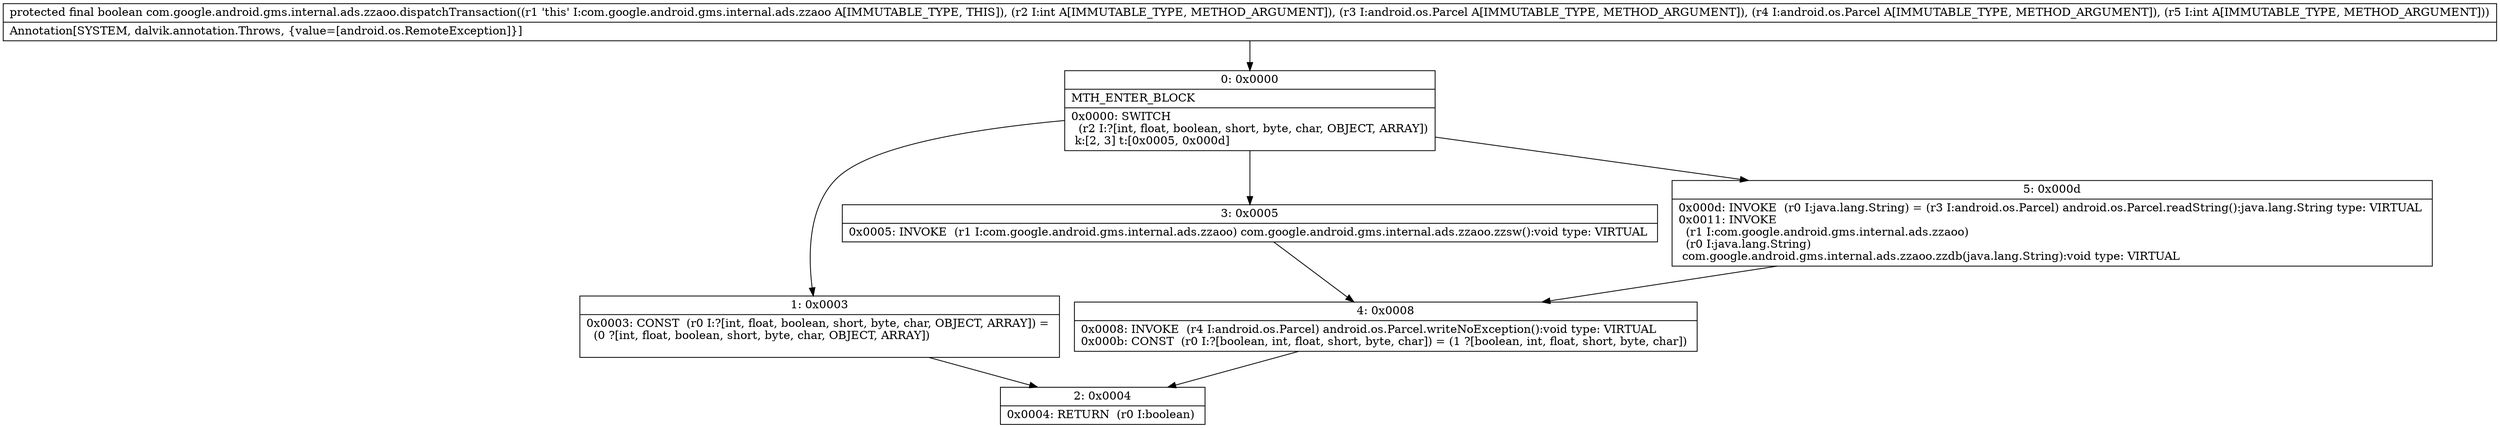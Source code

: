 digraph "CFG forcom.google.android.gms.internal.ads.zzaoo.dispatchTransaction(ILandroid\/os\/Parcel;Landroid\/os\/Parcel;I)Z" {
Node_0 [shape=record,label="{0\:\ 0x0000|MTH_ENTER_BLOCK\l|0x0000: SWITCH  \l  (r2 I:?[int, float, boolean, short, byte, char, OBJECT, ARRAY])\l k:[2, 3] t:[0x0005, 0x000d] \l}"];
Node_1 [shape=record,label="{1\:\ 0x0003|0x0003: CONST  (r0 I:?[int, float, boolean, short, byte, char, OBJECT, ARRAY]) = \l  (0 ?[int, float, boolean, short, byte, char, OBJECT, ARRAY])\l \l}"];
Node_2 [shape=record,label="{2\:\ 0x0004|0x0004: RETURN  (r0 I:boolean) \l}"];
Node_3 [shape=record,label="{3\:\ 0x0005|0x0005: INVOKE  (r1 I:com.google.android.gms.internal.ads.zzaoo) com.google.android.gms.internal.ads.zzaoo.zzsw():void type: VIRTUAL \l}"];
Node_4 [shape=record,label="{4\:\ 0x0008|0x0008: INVOKE  (r4 I:android.os.Parcel) android.os.Parcel.writeNoException():void type: VIRTUAL \l0x000b: CONST  (r0 I:?[boolean, int, float, short, byte, char]) = (1 ?[boolean, int, float, short, byte, char]) \l}"];
Node_5 [shape=record,label="{5\:\ 0x000d|0x000d: INVOKE  (r0 I:java.lang.String) = (r3 I:android.os.Parcel) android.os.Parcel.readString():java.lang.String type: VIRTUAL \l0x0011: INVOKE  \l  (r1 I:com.google.android.gms.internal.ads.zzaoo)\l  (r0 I:java.lang.String)\l com.google.android.gms.internal.ads.zzaoo.zzdb(java.lang.String):void type: VIRTUAL \l}"];
MethodNode[shape=record,label="{protected final boolean com.google.android.gms.internal.ads.zzaoo.dispatchTransaction((r1 'this' I:com.google.android.gms.internal.ads.zzaoo A[IMMUTABLE_TYPE, THIS]), (r2 I:int A[IMMUTABLE_TYPE, METHOD_ARGUMENT]), (r3 I:android.os.Parcel A[IMMUTABLE_TYPE, METHOD_ARGUMENT]), (r4 I:android.os.Parcel A[IMMUTABLE_TYPE, METHOD_ARGUMENT]), (r5 I:int A[IMMUTABLE_TYPE, METHOD_ARGUMENT]))  | Annotation[SYSTEM, dalvik.annotation.Throws, \{value=[android.os.RemoteException]\}]\l}"];
MethodNode -> Node_0;
Node_0 -> Node_1;
Node_0 -> Node_3;
Node_0 -> Node_5;
Node_1 -> Node_2;
Node_3 -> Node_4;
Node_4 -> Node_2;
Node_5 -> Node_4;
}

